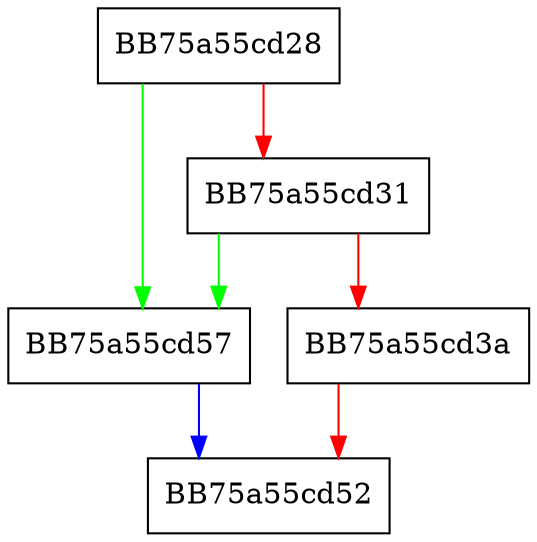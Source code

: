 digraph ResmgrAddExtraResource {
  node [shape="box"];
  graph [splines=ortho];
  BB75a55cd28 -> BB75a55cd57 [color="green"];
  BB75a55cd28 -> BB75a55cd31 [color="red"];
  BB75a55cd31 -> BB75a55cd57 [color="green"];
  BB75a55cd31 -> BB75a55cd3a [color="red"];
  BB75a55cd3a -> BB75a55cd52 [color="red"];
  BB75a55cd57 -> BB75a55cd52 [color="blue"];
}